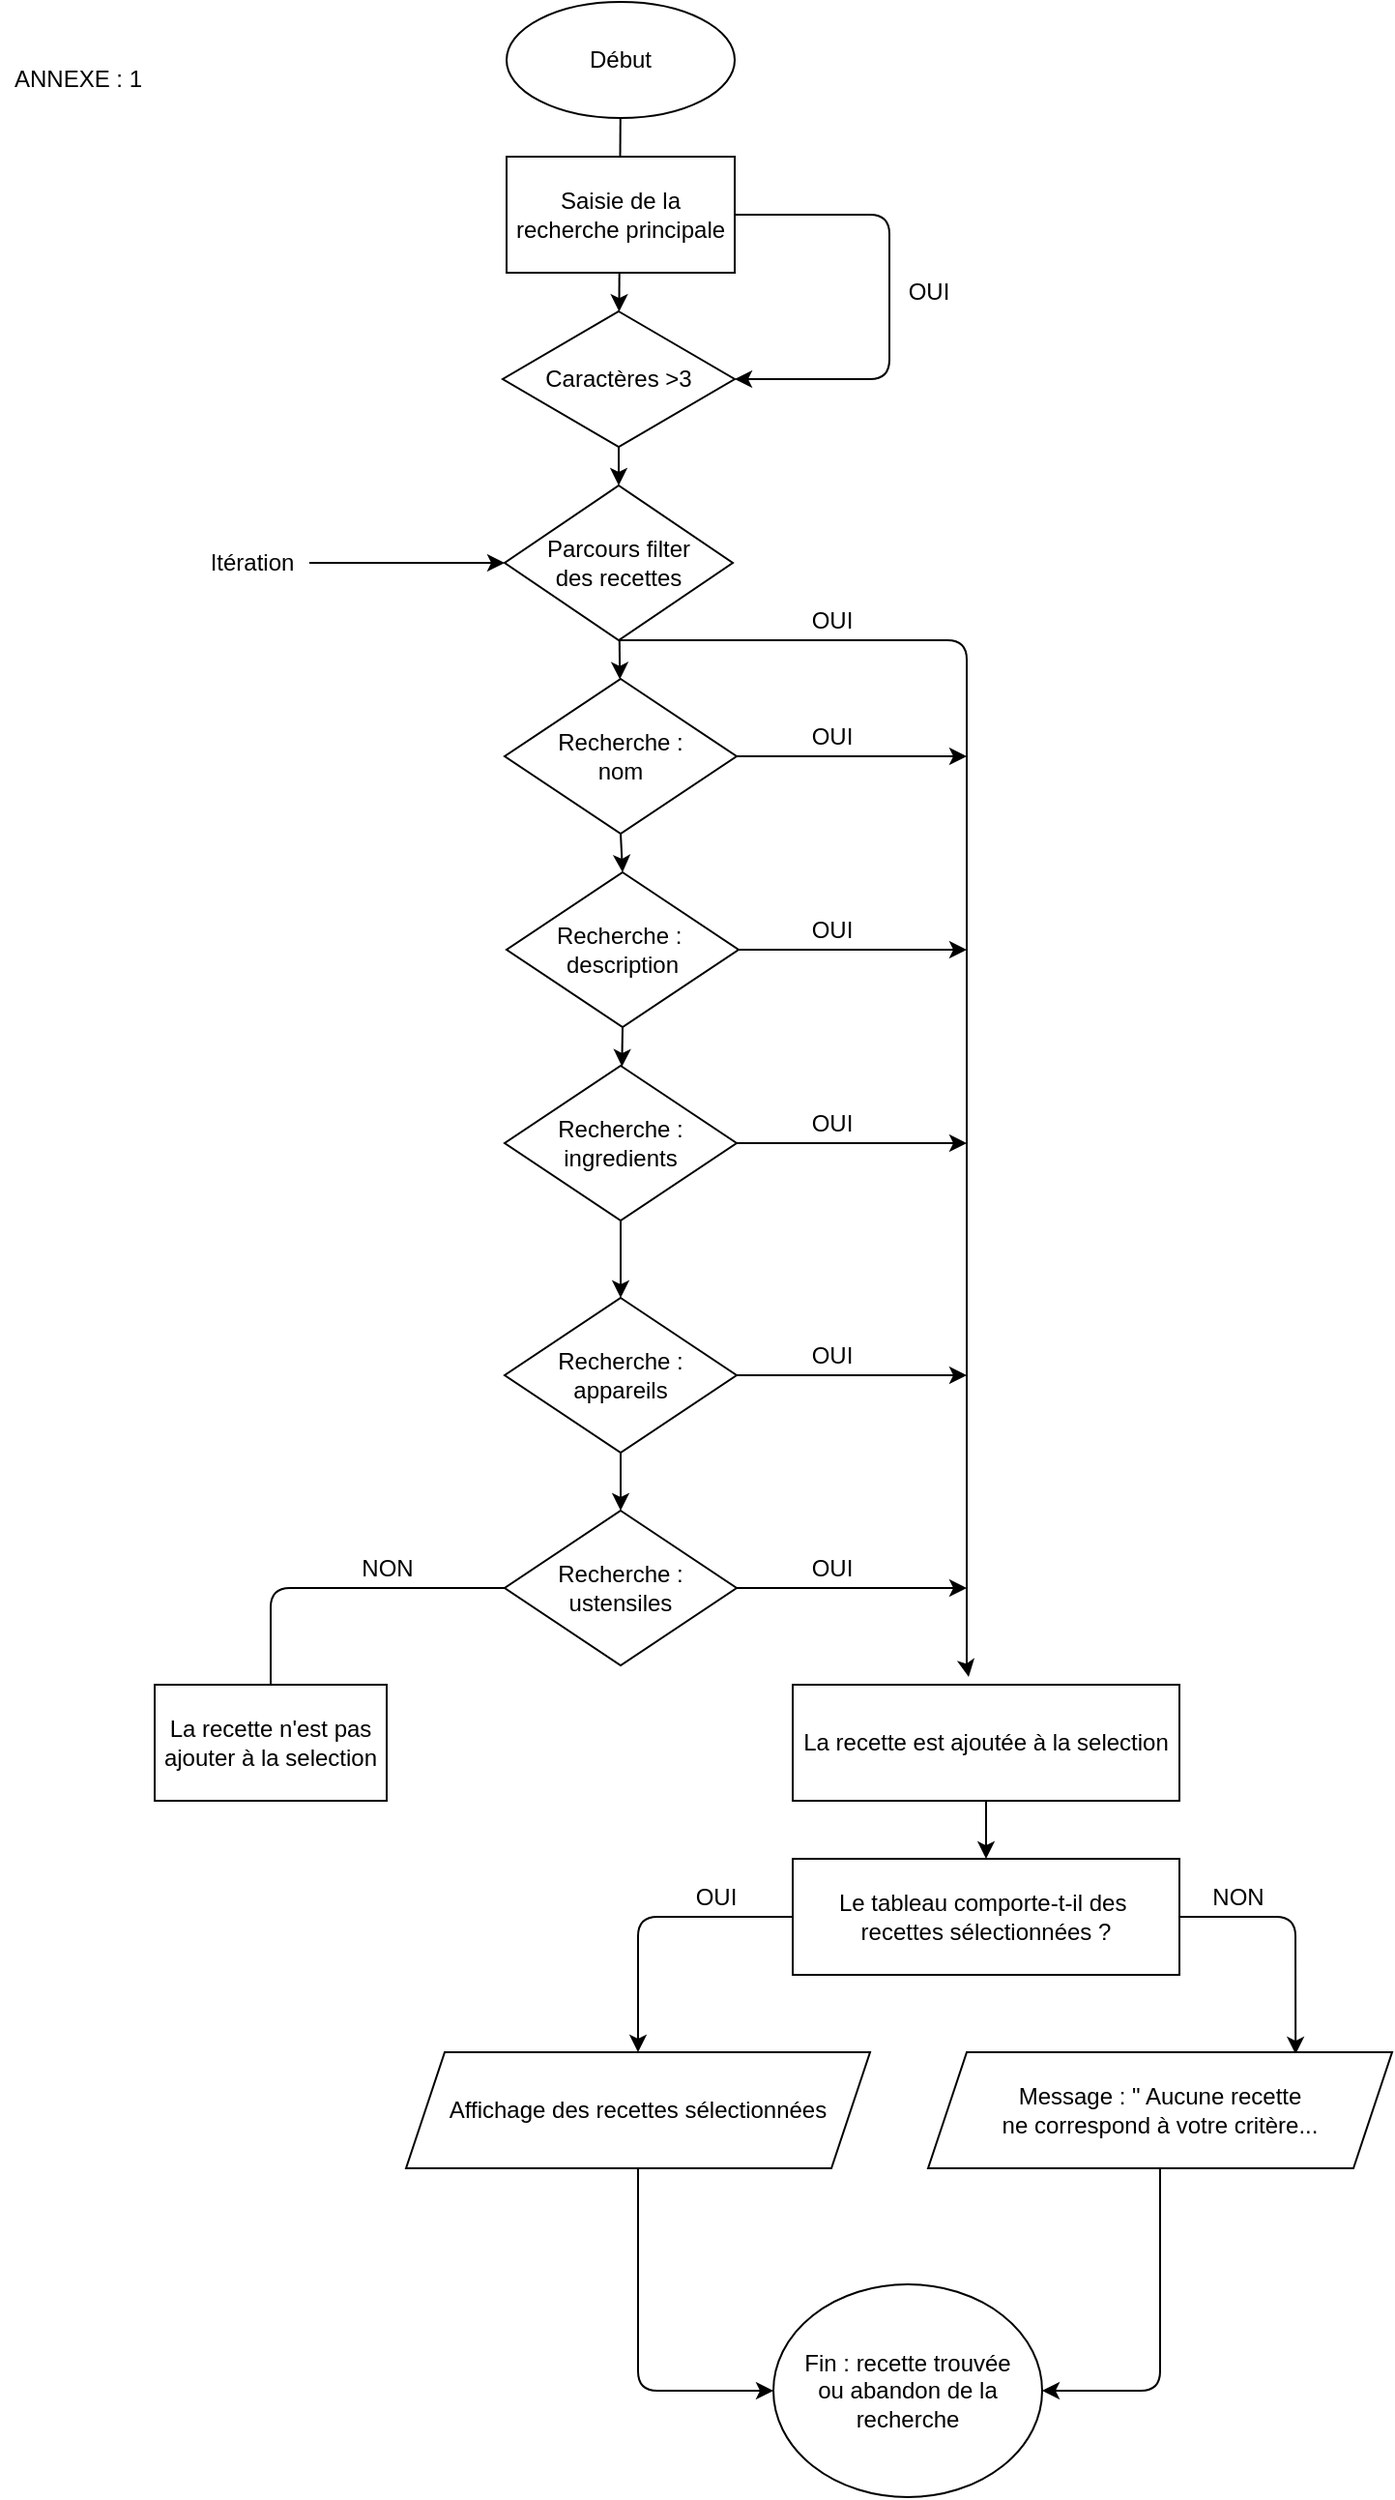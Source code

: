 <mxfile>
    <diagram id="AasLiBzB_ZhptHD53hoM" name="Page-1">
        <mxGraphModel dx="1243" dy="782" grid="1" gridSize="10" guides="1" tooltips="1" connect="1" arrows="1" fold="1" page="1" pageScale="1" pageWidth="827" pageHeight="1169" math="0" shadow="0">
            <root>
                <mxCell id="1xAknrsnmkyv6gJPhe-h-0"/>
                <mxCell id="1xAknrsnmkyv6gJPhe-h-1" parent="1xAknrsnmkyv6gJPhe-h-0"/>
                <mxCell id="0os1_4NHSH444q40NuUL-3" value="" style="edgeStyle=none;html=1;" parent="1xAknrsnmkyv6gJPhe-h-1" source="1xAknrsnmkyv6gJPhe-h-3" target="1xAknrsnmkyv6gJPhe-h-6" edge="1">
                    <mxGeometry relative="1" as="geometry"/>
                </mxCell>
                <mxCell id="1xAknrsnmkyv6gJPhe-h-3" value="Début" style="ellipse;whiteSpace=wrap;html=1;" parent="1xAknrsnmkyv6gJPhe-h-1" vertex="1">
                    <mxGeometry x="362" width="118" height="60" as="geometry"/>
                </mxCell>
                <mxCell id="0" style="edgeStyle=none;html=1;exitX=1;exitY=0.5;exitDx=0;exitDy=0;entryX=1;entryY=0.5;entryDx=0;entryDy=0;" parent="1xAknrsnmkyv6gJPhe-h-1" source="1xAknrsnmkyv6gJPhe-h-4" target="1xAknrsnmkyv6gJPhe-h-6" edge="1">
                    <mxGeometry relative="1" as="geometry">
                        <mxPoint x="560" y="200" as="targetPoint"/>
                        <Array as="points">
                            <mxPoint x="560" y="110"/>
                            <mxPoint x="560" y="195"/>
                        </Array>
                    </mxGeometry>
                </mxCell>
                <mxCell id="1xAknrsnmkyv6gJPhe-h-4" value="Saisie de la recherche principale" style="whiteSpace=wrap;html=1;" parent="1xAknrsnmkyv6gJPhe-h-1" vertex="1">
                    <mxGeometry x="362" y="80" width="118" height="60" as="geometry"/>
                </mxCell>
                <mxCell id="0os1_4NHSH444q40NuUL-42" style="edgeStyle=none;html=1;exitX=0.5;exitY=1;exitDx=0;exitDy=0;entryX=0.5;entryY=0;entryDx=0;entryDy=0;" parent="1xAknrsnmkyv6gJPhe-h-1" source="1xAknrsnmkyv6gJPhe-h-6" target="4k3OMASiweBsz_aq2RVH-2" edge="1">
                    <mxGeometry relative="1" as="geometry"/>
                </mxCell>
                <mxCell id="1xAknrsnmkyv6gJPhe-h-6" value="Caractères &amp;gt;3" style="rhombus;whiteSpace=wrap;html=1;" parent="1xAknrsnmkyv6gJPhe-h-1" vertex="1">
                    <mxGeometry x="360" y="160" width="120" height="70" as="geometry"/>
                </mxCell>
                <mxCell id="0os1_4NHSH444q40NuUL-27" value="" style="edgeStyle=none;html=1;" parent="1xAknrsnmkyv6gJPhe-h-1" source="4k3OMASiweBsz_aq2RVH-2" target="0os1_4NHSH444q40NuUL-26" edge="1">
                    <mxGeometry relative="1" as="geometry"/>
                </mxCell>
                <mxCell id="4k3OMASiweBsz_aq2RVH-2" value="Parcours filter&lt;br&gt;des recettes" style="rhombus;whiteSpace=wrap;html=1;" parent="1xAknrsnmkyv6gJPhe-h-1" vertex="1">
                    <mxGeometry x="361" y="250" width="118" height="80" as="geometry"/>
                </mxCell>
                <mxCell id="0os1_4NHSH444q40NuUL-17" value="OUI" style="text;html=1;align=center;verticalAlign=middle;resizable=0;points=[];autosize=1;strokeColor=none;fillColor=none;" parent="1xAknrsnmkyv6gJPhe-h-1" vertex="1">
                    <mxGeometry x="560" y="140" width="40" height="20" as="geometry"/>
                </mxCell>
                <mxCell id="0os1_4NHSH444q40NuUL-56" style="edgeStyle=none;html=1;exitX=0.5;exitY=1;exitDx=0;exitDy=0;entryX=0.455;entryY=-0.067;entryDx=0;entryDy=0;entryPerimeter=0;" parent="1xAknrsnmkyv6gJPhe-h-1" source="4k3OMASiweBsz_aq2RVH-2" target="0os1_4NHSH444q40NuUL-38" edge="1">
                    <mxGeometry relative="1" as="geometry">
                        <mxPoint x="600" y="890" as="targetPoint"/>
                        <Array as="points">
                            <mxPoint x="600" y="330"/>
                            <mxPoint x="600" y="860"/>
                        </Array>
                    </mxGeometry>
                </mxCell>
                <mxCell id="1" style="edgeStyle=none;html=1;exitX=0.5;exitY=1;exitDx=0;exitDy=0;entryX=0.5;entryY=0;entryDx=0;entryDy=0;" parent="1xAknrsnmkyv6gJPhe-h-1" source="0os1_4NHSH444q40NuUL-26" target="0os1_4NHSH444q40NuUL-28" edge="1">
                    <mxGeometry relative="1" as="geometry"/>
                </mxCell>
                <mxCell id="6" style="edgeStyle=none;html=1;exitX=1;exitY=0.5;exitDx=0;exitDy=0;" parent="1xAknrsnmkyv6gJPhe-h-1" source="0os1_4NHSH444q40NuUL-26" edge="1">
                    <mxGeometry relative="1" as="geometry">
                        <mxPoint x="600" y="390" as="targetPoint"/>
                    </mxGeometry>
                </mxCell>
                <mxCell id="0os1_4NHSH444q40NuUL-26" value="Recherche :&lt;br&gt;nom" style="rhombus;whiteSpace=wrap;html=1;" parent="1xAknrsnmkyv6gJPhe-h-1" vertex="1">
                    <mxGeometry x="361" y="350" width="120" height="80" as="geometry"/>
                </mxCell>
                <mxCell id="0os1_4NHSH444q40NuUL-57" style="edgeStyle=none;html=1;exitX=1;exitY=0.5;exitDx=0;exitDy=0;" parent="1xAknrsnmkyv6gJPhe-h-1" source="0os1_4NHSH444q40NuUL-28" edge="1">
                    <mxGeometry relative="1" as="geometry">
                        <mxPoint x="600" y="490" as="targetPoint"/>
                    </mxGeometry>
                </mxCell>
                <mxCell id="2" style="edgeStyle=none;html=1;exitX=0.5;exitY=1;exitDx=0;exitDy=0;" parent="1xAknrsnmkyv6gJPhe-h-1" source="0os1_4NHSH444q40NuUL-28" target="0os1_4NHSH444q40NuUL-32" edge="1">
                    <mxGeometry relative="1" as="geometry"/>
                </mxCell>
                <mxCell id="0os1_4NHSH444q40NuUL-28" value="Recherche :&amp;nbsp;&lt;br&gt;description" style="rhombus;whiteSpace=wrap;html=1;" parent="1xAknrsnmkyv6gJPhe-h-1" vertex="1">
                    <mxGeometry x="362" y="450" width="120" height="80" as="geometry"/>
                </mxCell>
                <mxCell id="0os1_4NHSH444q40NuUL-58" style="edgeStyle=none;html=1;exitX=1;exitY=0.5;exitDx=0;exitDy=0;" parent="1xAknrsnmkyv6gJPhe-h-1" source="0os1_4NHSH444q40NuUL-32" edge="1">
                    <mxGeometry relative="1" as="geometry">
                        <mxPoint x="600" y="590" as="targetPoint"/>
                    </mxGeometry>
                </mxCell>
                <mxCell id="3" style="edgeStyle=none;html=1;exitX=0.5;exitY=1;exitDx=0;exitDy=0;entryX=0.5;entryY=0;entryDx=0;entryDy=0;" parent="1xAknrsnmkyv6gJPhe-h-1" source="0os1_4NHSH444q40NuUL-32" target="0os1_4NHSH444q40NuUL-34" edge="1">
                    <mxGeometry relative="1" as="geometry"/>
                </mxCell>
                <mxCell id="0os1_4NHSH444q40NuUL-32" value="Recherche :&lt;br&gt;ingredients" style="rhombus;whiteSpace=wrap;html=1;" parent="1xAknrsnmkyv6gJPhe-h-1" vertex="1">
                    <mxGeometry x="361" y="550" width="120" height="80" as="geometry"/>
                </mxCell>
                <mxCell id="0os1_4NHSH444q40NuUL-59" style="edgeStyle=none;html=1;exitX=1;exitY=0.5;exitDx=0;exitDy=0;" parent="1xAknrsnmkyv6gJPhe-h-1" source="0os1_4NHSH444q40NuUL-34" edge="1">
                    <mxGeometry relative="1" as="geometry">
                        <mxPoint x="600" y="710" as="targetPoint"/>
                    </mxGeometry>
                </mxCell>
                <mxCell id="4" style="edgeStyle=none;html=1;exitX=0.5;exitY=1;exitDx=0;exitDy=0;" parent="1xAknrsnmkyv6gJPhe-h-1" source="0os1_4NHSH444q40NuUL-34" target="0os1_4NHSH444q40NuUL-36" edge="1">
                    <mxGeometry relative="1" as="geometry"/>
                </mxCell>
                <mxCell id="0os1_4NHSH444q40NuUL-34" value="Recherche :&lt;br&gt;appareils" style="rhombus;whiteSpace=wrap;html=1;" parent="1xAknrsnmkyv6gJPhe-h-1" vertex="1">
                    <mxGeometry x="361" y="670" width="120" height="80" as="geometry"/>
                </mxCell>
                <mxCell id="0os1_4NHSH444q40NuUL-60" style="edgeStyle=none;html=1;exitX=1;exitY=0.5;exitDx=0;exitDy=0;" parent="1xAknrsnmkyv6gJPhe-h-1" source="0os1_4NHSH444q40NuUL-36" edge="1">
                    <mxGeometry relative="1" as="geometry">
                        <mxPoint x="600" y="820" as="targetPoint"/>
                    </mxGeometry>
                </mxCell>
                <mxCell id="11" style="edgeStyle=none;html=1;exitX=0;exitY=0.5;exitDx=0;exitDy=0;" parent="1xAknrsnmkyv6gJPhe-h-1" source="0os1_4NHSH444q40NuUL-36" edge="1">
                    <mxGeometry relative="1" as="geometry">
                        <mxPoint x="240" y="880" as="targetPoint"/>
                        <Array as="points">
                            <mxPoint x="240" y="820"/>
                        </Array>
                    </mxGeometry>
                </mxCell>
                <mxCell id="0os1_4NHSH444q40NuUL-36" value="Recherche :&lt;br&gt;ustensiles" style="rhombus;whiteSpace=wrap;html=1;" parent="1xAknrsnmkyv6gJPhe-h-1" vertex="1">
                    <mxGeometry x="361" y="780" width="120" height="80" as="geometry"/>
                </mxCell>
                <mxCell id="16" value="" style="edgeStyle=none;html=1;" parent="1xAknrsnmkyv6gJPhe-h-1" source="0os1_4NHSH444q40NuUL-38" target="15" edge="1">
                    <mxGeometry relative="1" as="geometry"/>
                </mxCell>
                <mxCell id="0os1_4NHSH444q40NuUL-38" value="La recette est ajoutée à la selection" style="whiteSpace=wrap;html=1;" parent="1xAknrsnmkyv6gJPhe-h-1" vertex="1">
                    <mxGeometry x="510" y="870" width="200" height="60" as="geometry"/>
                </mxCell>
                <mxCell id="0os1_4NHSH444q40NuUL-41" value="Fin : recette trouvée&lt;br&gt;ou abandon de la recherche" style="ellipse;whiteSpace=wrap;html=1;" parent="1xAknrsnmkyv6gJPhe-h-1" vertex="1">
                    <mxGeometry x="500" y="1180" width="139" height="110" as="geometry"/>
                </mxCell>
                <mxCell id="5" style="edgeStyle=none;html=1;entryX=0;entryY=0.5;entryDx=0;entryDy=0;" parent="1xAknrsnmkyv6gJPhe-h-1" source="0os1_4NHSH444q40NuUL-54" target="4k3OMASiweBsz_aq2RVH-2" edge="1">
                    <mxGeometry relative="1" as="geometry"/>
                </mxCell>
                <mxCell id="0os1_4NHSH444q40NuUL-54" value="Itération" style="text;html=1;align=center;verticalAlign=middle;resizable=0;points=[];autosize=1;strokeColor=none;fillColor=none;" parent="1xAknrsnmkyv6gJPhe-h-1" vertex="1">
                    <mxGeometry x="200" y="280" width="60" height="20" as="geometry"/>
                </mxCell>
                <mxCell id="0os1_4NHSH444q40NuUL-61" value="OUI" style="text;html=1;align=center;verticalAlign=middle;resizable=0;points=[];autosize=1;strokeColor=none;fillColor=none;" parent="1xAknrsnmkyv6gJPhe-h-1" vertex="1">
                    <mxGeometry x="510" y="310" width="40" height="20" as="geometry"/>
                </mxCell>
                <mxCell id="0os1_4NHSH444q40NuUL-62" value="OUI" style="text;html=1;align=center;verticalAlign=middle;resizable=0;points=[];autosize=1;strokeColor=none;fillColor=none;" parent="1xAknrsnmkyv6gJPhe-h-1" vertex="1">
                    <mxGeometry x="510" y="470" width="40" height="20" as="geometry"/>
                </mxCell>
                <mxCell id="0os1_4NHSH444q40NuUL-64" value="OUI" style="text;html=1;align=center;verticalAlign=middle;resizable=0;points=[];autosize=1;strokeColor=none;fillColor=none;" parent="1xAknrsnmkyv6gJPhe-h-1" vertex="1">
                    <mxGeometry x="510" y="570" width="40" height="20" as="geometry"/>
                </mxCell>
                <mxCell id="0os1_4NHSH444q40NuUL-65" value="OUI" style="text;html=1;align=center;verticalAlign=middle;resizable=0;points=[];autosize=1;strokeColor=none;fillColor=none;" parent="1xAknrsnmkyv6gJPhe-h-1" vertex="1">
                    <mxGeometry x="510" y="690" width="40" height="20" as="geometry"/>
                </mxCell>
                <mxCell id="0os1_4NHSH444q40NuUL-66" value="OUI" style="text;html=1;align=center;verticalAlign=middle;resizable=0;points=[];autosize=1;strokeColor=none;fillColor=none;" parent="1xAknrsnmkyv6gJPhe-h-1" vertex="1">
                    <mxGeometry x="510" y="800" width="40" height="20" as="geometry"/>
                </mxCell>
                <mxCell id="7" value="OUI" style="text;html=1;align=center;verticalAlign=middle;resizable=0;points=[];autosize=1;strokeColor=none;fillColor=none;" parent="1xAknrsnmkyv6gJPhe-h-1" vertex="1">
                    <mxGeometry x="510" y="370" width="40" height="20" as="geometry"/>
                </mxCell>
                <mxCell id="10" value="" style="edgeStyle=none;html=1;entryX=0.5;entryY=0;entryDx=0;entryDy=0;endArrow=none;" parent="1xAknrsnmkyv6gJPhe-h-1" edge="1">
                    <mxGeometry relative="1" as="geometry">
                        <mxPoint x="420" y="1080" as="sourcePoint"/>
                        <mxPoint x="421" y="1080" as="targetPoint"/>
                    </mxGeometry>
                </mxCell>
                <mxCell id="12" value="NON" style="text;html=1;align=center;verticalAlign=middle;resizable=0;points=[];autosize=1;strokeColor=none;fillColor=none;" parent="1xAknrsnmkyv6gJPhe-h-1" vertex="1">
                    <mxGeometry x="280" y="800" width="40" height="20" as="geometry"/>
                </mxCell>
                <mxCell id="13" value="La recette n'est pas ajouter à la selection" style="whiteSpace=wrap;html=1;" parent="1xAknrsnmkyv6gJPhe-h-1" vertex="1">
                    <mxGeometry x="180" y="870" width="120" height="60" as="geometry"/>
                </mxCell>
                <mxCell id="19" style="edgeStyle=none;html=1;exitX=1;exitY=0.5;exitDx=0;exitDy=0;entryX=0.792;entryY=0.017;entryDx=0;entryDy=0;entryPerimeter=0;" parent="1xAknrsnmkyv6gJPhe-h-1" source="15" target="21" edge="1">
                    <mxGeometry relative="1" as="geometry">
                        <mxPoint x="770" y="1050" as="targetPoint"/>
                        <Array as="points">
                            <mxPoint x="770" y="990"/>
                        </Array>
                    </mxGeometry>
                </mxCell>
                <mxCell id="24" style="edgeStyle=none;html=1;exitX=0;exitY=0.5;exitDx=0;exitDy=0;entryX=0.5;entryY=0;entryDx=0;entryDy=0;" parent="1xAknrsnmkyv6gJPhe-h-1" source="15" target="23" edge="1">
                    <mxGeometry relative="1" as="geometry">
                        <Array as="points">
                            <mxPoint x="430" y="990"/>
                        </Array>
                    </mxGeometry>
                </mxCell>
                <mxCell id="15" value="Le tableau comporte-t-il des&amp;nbsp;&lt;br&gt;recettes sélectionnées ?" style="whiteSpace=wrap;html=1;" parent="1xAknrsnmkyv6gJPhe-h-1" vertex="1">
                    <mxGeometry x="510" y="960" width="200" height="60" as="geometry"/>
                </mxCell>
                <mxCell id="20" value="NON" style="text;html=1;align=center;verticalAlign=middle;resizable=0;points=[];autosize=1;strokeColor=none;fillColor=none;" parent="1xAknrsnmkyv6gJPhe-h-1" vertex="1">
                    <mxGeometry x="720" y="970" width="40" height="20" as="geometry"/>
                </mxCell>
                <mxCell id="26" style="edgeStyle=none;html=1;exitX=0.5;exitY=1;exitDx=0;exitDy=0;entryX=1;entryY=0.5;entryDx=0;entryDy=0;" parent="1xAknrsnmkyv6gJPhe-h-1" source="21" target="0os1_4NHSH444q40NuUL-41" edge="1">
                    <mxGeometry relative="1" as="geometry">
                        <Array as="points">
                            <mxPoint x="700" y="1235"/>
                        </Array>
                    </mxGeometry>
                </mxCell>
                <mxCell id="21" value="&amp;nbsp;Message : &quot; Aucune recette&amp;nbsp;&lt;br&gt;ne correspond à votre critère..." style="shape=parallelogram;perimeter=parallelogramPerimeter;whiteSpace=wrap;html=1;fixedSize=1;" parent="1xAknrsnmkyv6gJPhe-h-1" vertex="1">
                    <mxGeometry x="580" y="1060" width="240" height="60" as="geometry"/>
                </mxCell>
                <mxCell id="27" style="edgeStyle=none;html=1;exitX=0.5;exitY=1;exitDx=0;exitDy=0;entryX=0;entryY=0.5;entryDx=0;entryDy=0;" parent="1xAknrsnmkyv6gJPhe-h-1" source="23" target="0os1_4NHSH444q40NuUL-41" edge="1">
                    <mxGeometry relative="1" as="geometry">
                        <Array as="points">
                            <mxPoint x="430" y="1235"/>
                        </Array>
                    </mxGeometry>
                </mxCell>
                <mxCell id="23" value="Affichage des recettes sélectionnées" style="shape=parallelogram;perimeter=parallelogramPerimeter;whiteSpace=wrap;html=1;fixedSize=1;" parent="1xAknrsnmkyv6gJPhe-h-1" vertex="1">
                    <mxGeometry x="310" y="1060" width="240" height="60" as="geometry"/>
                </mxCell>
                <mxCell id="25" value="OUI" style="text;html=1;align=center;verticalAlign=middle;resizable=0;points=[];autosize=1;strokeColor=none;fillColor=none;" parent="1xAknrsnmkyv6gJPhe-h-1" vertex="1">
                    <mxGeometry x="450" y="970" width="40" height="20" as="geometry"/>
                </mxCell>
                <mxCell id="28" value="ANNEXE : 1" style="text;html=1;align=center;verticalAlign=middle;resizable=0;points=[];autosize=1;strokeColor=none;fillColor=none;" vertex="1" parent="1xAknrsnmkyv6gJPhe-h-1">
                    <mxGeometry x="100" y="30" width="80" height="20" as="geometry"/>
                </mxCell>
            </root>
        </mxGraphModel>
    </diagram>
</mxfile>